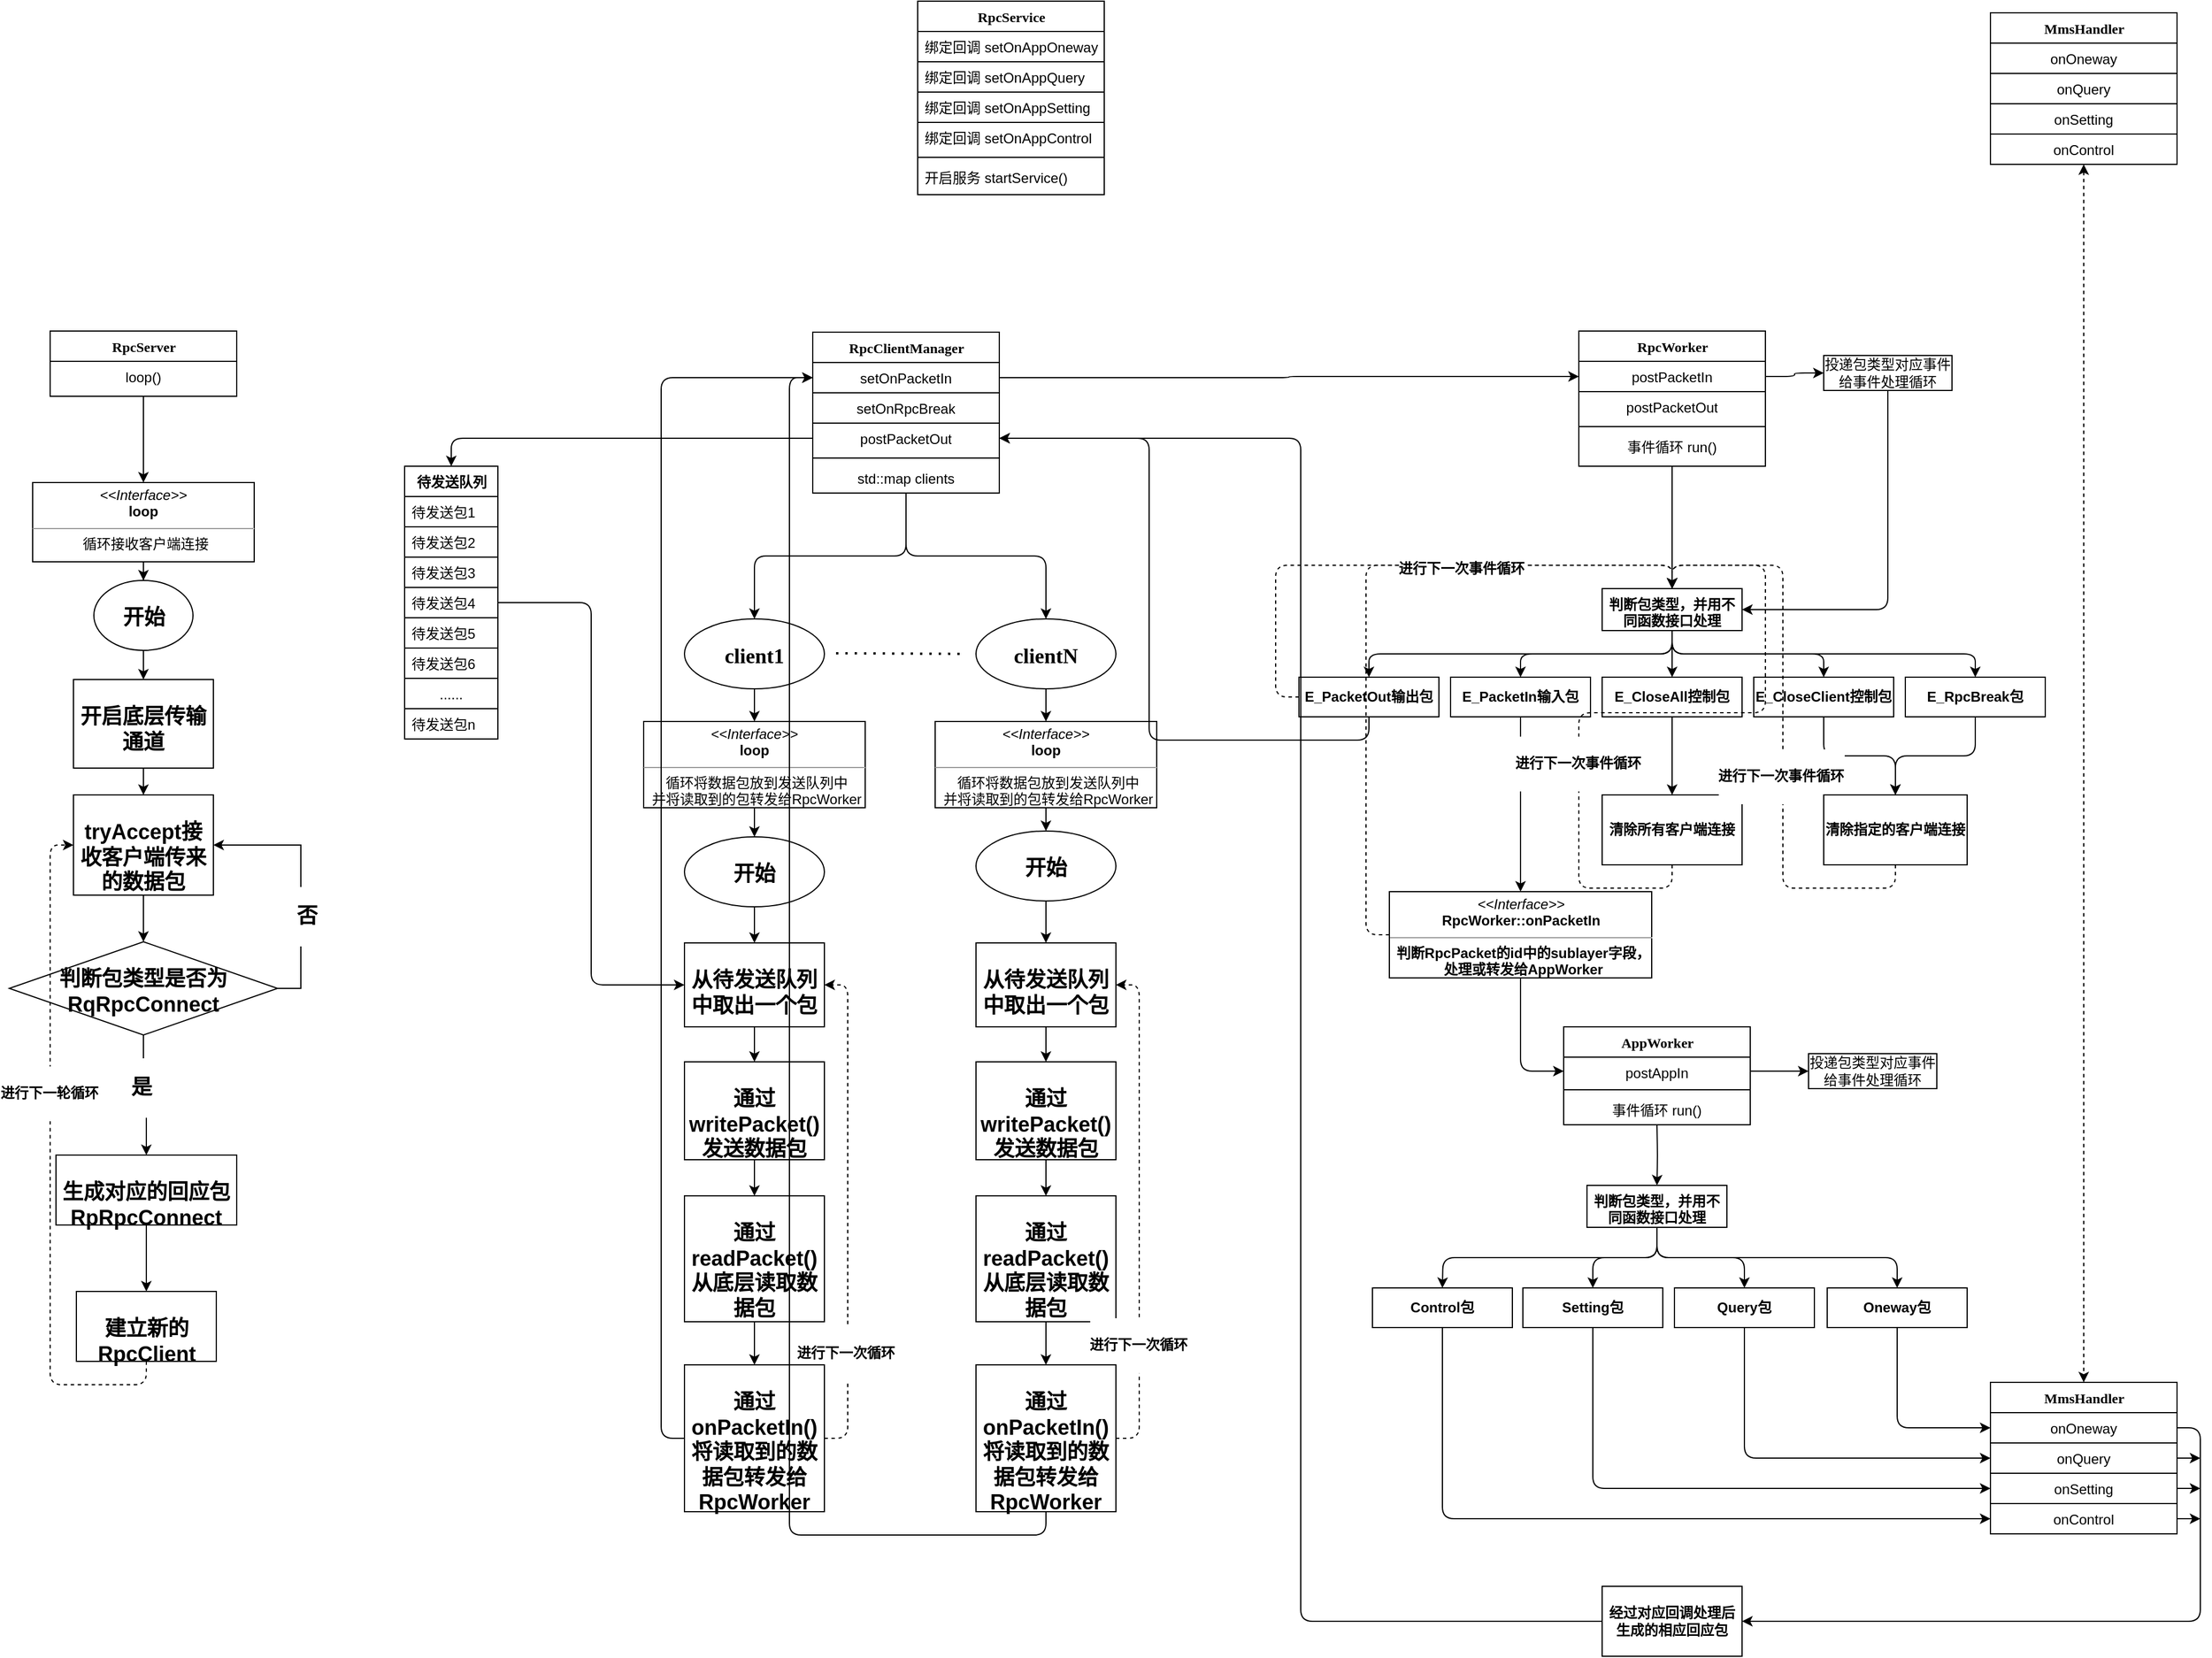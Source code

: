 <mxfile version="16.1.0" type="github">
  <diagram id="BqAmC7BOqAPrUOAA4C0k" name="Page-1">
    <mxGraphModel dx="1877" dy="554" grid="1" gridSize="10" guides="1" tooltips="1" connect="1" arrows="1" fold="1" page="1" pageScale="1" pageWidth="827" pageHeight="1169" math="0" shadow="0">
      <root>
        <mxCell id="0" />
        <mxCell id="1" parent="0" />
        <mxCell id="0Vug1QAKRGYG_WwzE44U-51" value="" style="edgeStyle=orthogonalEdgeStyle;rounded=1;jumpStyle=none;orthogonalLoop=1;jettySize=auto;html=1;fontSize=12;targetPerimeterSpacing=0;" edge="1" parent="1" source="-O3zTlE9XWn2PVPCjwRp-2" target="0Vug1QAKRGYG_WwzE44U-50">
          <mxGeometry relative="1" as="geometry" />
        </mxCell>
        <mxCell id="0Vug1QAKRGYG_WwzE44U-53" style="edgeStyle=orthogonalEdgeStyle;rounded=1;jumpStyle=none;orthogonalLoop=1;jettySize=auto;html=1;entryX=0.5;entryY=0;entryDx=0;entryDy=0;fontSize=12;targetPerimeterSpacing=0;" edge="1" parent="1" source="-O3zTlE9XWn2PVPCjwRp-2" target="0Vug1QAKRGYG_WwzE44U-52">
          <mxGeometry relative="1" as="geometry" />
        </mxCell>
        <mxCell id="-O3zTlE9XWn2PVPCjwRp-2" value="RpcClientManager" style="swimlane;html=1;fontStyle=1;align=center;verticalAlign=top;childLayout=stackLayout;horizontal=1;startSize=26;horizontalStack=0;resizeParent=1;resizeLast=0;collapsible=1;marginBottom=0;swimlaneFillColor=#ffffff;rounded=0;shadow=0;comic=0;labelBackgroundColor=none;strokeWidth=1;fillColor=none;fontFamily=Verdana;fontSize=12" parent="1" vertex="1">
          <mxGeometry x="20" y="364" width="160" height="138" as="geometry" />
        </mxCell>
        <mxCell id="-O3zTlE9XWn2PVPCjwRp-3" value="setOnPacketIn" style="text;html=1;strokeColor=default;fillColor=none;align=center;verticalAlign=top;spacingLeft=4;spacingRight=4;whiteSpace=wrap;overflow=hidden;rotatable=0;points=[[0,0.5],[1,0.5]];portConstraint=eastwest;" parent="-O3zTlE9XWn2PVPCjwRp-2" vertex="1">
          <mxGeometry y="26" width="160" height="26" as="geometry" />
        </mxCell>
        <mxCell id="-O3zTlE9XWn2PVPCjwRp-4" value="setOnRpcBreak" style="text;html=1;strokeColor=default;fillColor=none;align=center;verticalAlign=top;spacingLeft=4;spacingRight=4;whiteSpace=wrap;overflow=hidden;rotatable=0;points=[[0,0.5],[1,0.5]];portConstraint=eastwest;" parent="-O3zTlE9XWn2PVPCjwRp-2" vertex="1">
          <mxGeometry y="52" width="160" height="26" as="geometry" />
        </mxCell>
        <mxCell id="-O3zTlE9XWn2PVPCjwRp-5" value="postPacketOut" style="text;html=1;strokeColor=none;fillColor=none;align=center;verticalAlign=top;spacingLeft=4;spacingRight=4;whiteSpace=wrap;overflow=hidden;rotatable=0;points=[[0,0.5],[1,0.5]];portConstraint=eastwest;" parent="-O3zTlE9XWn2PVPCjwRp-2" vertex="1">
          <mxGeometry y="78" width="160" height="26" as="geometry" />
        </mxCell>
        <mxCell id="-O3zTlE9XWn2PVPCjwRp-6" value="" style="line;html=1;strokeWidth=1;fillColor=none;align=left;verticalAlign=middle;spacingTop=-1;spacingLeft=3;spacingRight=3;rotatable=0;labelPosition=right;points=[];portConstraint=eastwest;" parent="-O3zTlE9XWn2PVPCjwRp-2" vertex="1">
          <mxGeometry y="104" width="160" height="8" as="geometry" />
        </mxCell>
        <mxCell id="-O3zTlE9XWn2PVPCjwRp-7" value="std::map clients" style="text;html=1;strokeColor=none;fillColor=none;align=center;verticalAlign=top;spacingLeft=4;spacingRight=4;whiteSpace=wrap;overflow=hidden;rotatable=0;points=[[0,0.5],[1,0.5]];portConstraint=eastwest;" parent="-O3zTlE9XWn2PVPCjwRp-2" vertex="1">
          <mxGeometry y="112" width="160" height="26" as="geometry" />
        </mxCell>
        <mxCell id="-O3zTlE9XWn2PVPCjwRp-8" value="MmsHandler" style="swimlane;html=1;fontStyle=1;align=center;verticalAlign=top;childLayout=stackLayout;horizontal=1;startSize=26;horizontalStack=0;resizeParent=1;resizeLast=0;collapsible=1;marginBottom=0;swimlaneFillColor=#ffffff;rounded=0;shadow=0;comic=0;labelBackgroundColor=none;strokeWidth=1;fillColor=none;fontFamily=Verdana;fontSize=12" parent="1" vertex="1">
          <mxGeometry x="1030" y="1265" width="160" height="130" as="geometry">
            <mxRectangle x="20" y="64" width="120" height="26" as="alternateBounds" />
          </mxGeometry>
        </mxCell>
        <mxCell id="-O3zTlE9XWn2PVPCjwRp-57" value="onOneway" style="text;html=1;strokeColor=none;fillColor=none;align=center;verticalAlign=top;spacingLeft=4;spacingRight=4;whiteSpace=wrap;overflow=hidden;rotatable=0;points=[[0,0.5],[1,0.5]];portConstraint=eastwest;" parent="-O3zTlE9XWn2PVPCjwRp-8" vertex="1">
          <mxGeometry y="26" width="160" height="26" as="geometry" />
        </mxCell>
        <mxCell id="-O3zTlE9XWn2PVPCjwRp-58" value="onQuery" style="text;html=1;strokeColor=default;fillColor=none;align=center;verticalAlign=top;spacingLeft=4;spacingRight=4;whiteSpace=wrap;overflow=hidden;rotatable=0;points=[[0,0.5],[1,0.5]];portConstraint=eastwest;" parent="-O3zTlE9XWn2PVPCjwRp-8" vertex="1">
          <mxGeometry y="52" width="160" height="26" as="geometry" />
        </mxCell>
        <mxCell id="-O3zTlE9XWn2PVPCjwRp-59" value="onSetting" style="text;html=1;strokeColor=default;fillColor=none;align=center;verticalAlign=top;spacingLeft=4;spacingRight=4;whiteSpace=wrap;overflow=hidden;rotatable=0;points=[[0,0.5],[1,0.5]];portConstraint=eastwest;" parent="-O3zTlE9XWn2PVPCjwRp-8" vertex="1">
          <mxGeometry y="78" width="160" height="26" as="geometry" />
        </mxCell>
        <mxCell id="-O3zTlE9XWn2PVPCjwRp-55" value="onControl" style="text;html=1;strokeColor=default;fillColor=none;align=center;verticalAlign=top;spacingLeft=4;spacingRight=4;whiteSpace=wrap;overflow=hidden;rotatable=0;points=[[0,0.5],[1,0.5]];portConstraint=eastwest;" parent="-O3zTlE9XWn2PVPCjwRp-8" vertex="1">
          <mxGeometry y="104" width="160" height="26" as="geometry" />
        </mxCell>
        <mxCell id="-O3zTlE9XWn2PVPCjwRp-19" value="RpcService" style="swimlane;html=1;fontStyle=1;align=center;verticalAlign=top;childLayout=stackLayout;horizontal=1;startSize=26;horizontalStack=0;resizeParent=1;resizeLast=0;collapsible=1;marginBottom=0;swimlaneFillColor=#ffffff;rounded=0;shadow=0;comic=0;labelBackgroundColor=none;strokeWidth=1;fillColor=none;fontFamily=Verdana;fontSize=12" parent="1" vertex="1">
          <mxGeometry x="110" y="80" width="160" height="166" as="geometry" />
        </mxCell>
        <mxCell id="-O3zTlE9XWn2PVPCjwRp-20" value="绑定回调 setOnAppOneway" style="text;html=1;strokeColor=default;fillColor=none;align=left;verticalAlign=top;spacingLeft=4;spacingRight=4;whiteSpace=wrap;overflow=hidden;rotatable=0;points=[[0,0.5],[1,0.5]];portConstraint=eastwest;" parent="-O3zTlE9XWn2PVPCjwRp-19" vertex="1">
          <mxGeometry y="26" width="160" height="26" as="geometry" />
        </mxCell>
        <mxCell id="-O3zTlE9XWn2PVPCjwRp-21" value="绑定回调 setOnAppQuery" style="text;html=1;strokeColor=none;fillColor=none;align=left;verticalAlign=top;spacingLeft=4;spacingRight=4;whiteSpace=wrap;overflow=hidden;rotatable=0;points=[[0,0.5],[1,0.5]];portConstraint=eastwest;" parent="-O3zTlE9XWn2PVPCjwRp-19" vertex="1">
          <mxGeometry y="52" width="160" height="26" as="geometry" />
        </mxCell>
        <mxCell id="-O3zTlE9XWn2PVPCjwRp-61" value="绑定回调 setOnAppSetting" style="text;html=1;strokeColor=default;fillColor=none;align=left;verticalAlign=top;spacingLeft=4;spacingRight=4;whiteSpace=wrap;overflow=hidden;rotatable=0;points=[[0,0.5],[1,0.5]];portConstraint=eastwest;" parent="-O3zTlE9XWn2PVPCjwRp-19" vertex="1">
          <mxGeometry y="78" width="160" height="26" as="geometry" />
        </mxCell>
        <mxCell id="-O3zTlE9XWn2PVPCjwRp-60" value="绑定回调 setOnAppControl" style="text;html=1;strokeColor=none;fillColor=none;align=left;verticalAlign=top;spacingLeft=4;spacingRight=4;whiteSpace=wrap;overflow=hidden;rotatable=0;points=[[0,0.5],[1,0.5]];portConstraint=eastwest;" parent="-O3zTlE9XWn2PVPCjwRp-19" vertex="1">
          <mxGeometry y="104" width="160" height="26" as="geometry" />
        </mxCell>
        <mxCell id="-O3zTlE9XWn2PVPCjwRp-22" value="" style="line;html=1;strokeWidth=1;fillColor=none;align=left;verticalAlign=middle;spacingTop=-1;spacingLeft=3;spacingRight=3;rotatable=0;labelPosition=right;points=[];portConstraint=eastwest;" parent="-O3zTlE9XWn2PVPCjwRp-19" vertex="1">
          <mxGeometry y="130" width="160" height="8" as="geometry" />
        </mxCell>
        <mxCell id="-O3zTlE9XWn2PVPCjwRp-23" value="开启服务 startService()" style="text;html=1;strokeColor=none;fillColor=none;align=left;verticalAlign=top;spacingLeft=4;spacingRight=4;whiteSpace=wrap;overflow=hidden;rotatable=0;points=[[0,0.5],[1,0.5]];portConstraint=eastwest;" parent="-O3zTlE9XWn2PVPCjwRp-19" vertex="1">
          <mxGeometry y="138" width="160" height="26" as="geometry" />
        </mxCell>
        <mxCell id="A_K23Uo459wYxzfFo6wV-4" style="edgeStyle=orthogonalEdgeStyle;rounded=1;jumpStyle=none;orthogonalLoop=1;jettySize=auto;html=1;entryX=0;entryY=0.5;entryDx=0;entryDy=0;fontSize=12;targetPerimeterSpacing=0;" edge="1" parent="1" source="-O3zTlE9XWn2PVPCjwRp-27" target="0Vug1QAKRGYG_WwzE44U-60">
          <mxGeometry relative="1" as="geometry" />
        </mxCell>
        <mxCell id="-O3zTlE9XWn2PVPCjwRp-27" value="待发送队列" style="swimlane;html=1;fontStyle=1;align=center;verticalAlign=top;childLayout=stackLayout;horizontal=1;startSize=26;horizontalStack=0;resizeParent=1;resizeLast=0;collapsible=1;marginBottom=0;swimlaneFillColor=#ffffff;rounded=0;shadow=0;comic=0;labelBackgroundColor=none;strokeWidth=1;fillColor=none;fontFamily=Verdana;fontSize=12" parent="1" vertex="1">
          <mxGeometry x="-330" y="479" width="80" height="234" as="geometry" />
        </mxCell>
        <mxCell id="-O3zTlE9XWn2PVPCjwRp-28" value="待发送包1" style="text;html=1;strokeColor=none;fillColor=none;align=left;verticalAlign=top;spacingLeft=4;spacingRight=4;whiteSpace=wrap;overflow=hidden;rotatable=0;points=[[0,0.5],[1,0.5]];portConstraint=eastwest;" parent="-O3zTlE9XWn2PVPCjwRp-27" vertex="1">
          <mxGeometry y="26" width="80" height="26" as="geometry" />
        </mxCell>
        <mxCell id="0Vug1QAKRGYG_WwzE44U-5" value="&lt;span&gt;待发送包2&lt;/span&gt;" style="text;html=1;strokeColor=default;fillColor=none;align=left;verticalAlign=top;spacingLeft=4;spacingRight=4;whiteSpace=wrap;overflow=hidden;rotatable=0;points=[[0,0.5],[1,0.5]];portConstraint=eastwest;" vertex="1" parent="-O3zTlE9XWn2PVPCjwRp-27">
          <mxGeometry y="52" width="80" height="26" as="geometry" />
        </mxCell>
        <mxCell id="0Vug1QAKRGYG_WwzE44U-4" value="&lt;span&gt;待发送包3&lt;/span&gt;" style="text;html=1;strokeColor=default;fillColor=none;align=left;verticalAlign=top;spacingLeft=4;spacingRight=4;whiteSpace=wrap;overflow=hidden;rotatable=0;points=[[0,0.5],[1,0.5]];portConstraint=eastwest;" vertex="1" parent="-O3zTlE9XWn2PVPCjwRp-27">
          <mxGeometry y="78" width="80" height="26" as="geometry" />
        </mxCell>
        <mxCell id="0Vug1QAKRGYG_WwzE44U-9" value="&lt;span&gt;待发送包4&lt;/span&gt;" style="text;html=1;strokeColor=default;fillColor=none;align=left;verticalAlign=top;spacingLeft=4;spacingRight=4;whiteSpace=wrap;overflow=hidden;rotatable=0;points=[[0,0.5],[1,0.5]];portConstraint=eastwest;" vertex="1" parent="-O3zTlE9XWn2PVPCjwRp-27">
          <mxGeometry y="104" width="80" height="26" as="geometry" />
        </mxCell>
        <mxCell id="0Vug1QAKRGYG_WwzE44U-8" value="待发送包5" style="text;html=1;strokeColor=default;fillColor=none;align=left;verticalAlign=top;spacingLeft=4;spacingRight=4;whiteSpace=wrap;overflow=hidden;rotatable=0;points=[[0,0.5],[1,0.5]];portConstraint=eastwest;" vertex="1" parent="-O3zTlE9XWn2PVPCjwRp-27">
          <mxGeometry y="130" width="80" height="26" as="geometry" />
        </mxCell>
        <mxCell id="0Vug1QAKRGYG_WwzE44U-7" value="&lt;span&gt;待发送包6&lt;/span&gt;" style="text;html=1;strokeColor=default;fillColor=none;align=left;verticalAlign=top;spacingLeft=4;spacingRight=4;whiteSpace=wrap;overflow=hidden;rotatable=0;points=[[0,0.5],[1,0.5]];portConstraint=eastwest;" vertex="1" parent="-O3zTlE9XWn2PVPCjwRp-27">
          <mxGeometry y="156" width="80" height="26" as="geometry" />
        </mxCell>
        <mxCell id="0Vug1QAKRGYG_WwzE44U-6" value="......" style="text;html=1;strokeColor=default;fillColor=none;align=center;verticalAlign=top;spacingLeft=4;spacingRight=4;whiteSpace=wrap;overflow=hidden;rotatable=0;points=[[0,0.5],[1,0.5]];portConstraint=eastwest;" vertex="1" parent="-O3zTlE9XWn2PVPCjwRp-27">
          <mxGeometry y="182" width="80" height="26" as="geometry" />
        </mxCell>
        <mxCell id="0Vug1QAKRGYG_WwzE44U-10" value="&lt;span&gt;待发送包n&lt;/span&gt;" style="text;html=1;strokeColor=default;fillColor=none;align=left;verticalAlign=top;spacingLeft=4;spacingRight=4;whiteSpace=wrap;overflow=hidden;rotatable=0;points=[[0,0.5],[1,0.5]];portConstraint=eastwest;" vertex="1" parent="-O3zTlE9XWn2PVPCjwRp-27">
          <mxGeometry y="208" width="80" height="26" as="geometry" />
        </mxCell>
        <mxCell id="0Vug1QAKRGYG_WwzE44U-87" value="" style="edgeStyle=orthogonalEdgeStyle;rounded=1;jumpStyle=none;orthogonalLoop=1;jettySize=auto;html=1;fontSize=12;targetPerimeterSpacing=0;" edge="1" parent="1" source="-O3zTlE9XWn2PVPCjwRp-35" target="0Vug1QAKRGYG_WwzE44U-86">
          <mxGeometry relative="1" as="geometry" />
        </mxCell>
        <mxCell id="-O3zTlE9XWn2PVPCjwRp-35" value="RpcWorker" style="swimlane;html=1;fontStyle=1;align=center;verticalAlign=top;childLayout=stackLayout;horizontal=1;startSize=26;horizontalStack=0;resizeParent=1;resizeLast=0;collapsible=1;marginBottom=0;swimlaneFillColor=#ffffff;rounded=0;shadow=0;comic=0;labelBackgroundColor=none;strokeWidth=1;fillColor=none;fontFamily=Verdana;fontSize=12" parent="1" vertex="1">
          <mxGeometry x="677" y="363" width="160" height="116" as="geometry" />
        </mxCell>
        <mxCell id="-O3zTlE9XWn2PVPCjwRp-36" value="postPacketIn" style="text;html=1;strokeColor=default;fillColor=none;align=center;verticalAlign=top;spacingLeft=4;spacingRight=4;whiteSpace=wrap;overflow=hidden;rotatable=0;points=[[0,0.5],[1,0.5]];portConstraint=eastwest;" parent="-O3zTlE9XWn2PVPCjwRp-35" vertex="1">
          <mxGeometry y="26" width="160" height="26" as="geometry" />
        </mxCell>
        <mxCell id="-O3zTlE9XWn2PVPCjwRp-37" value="postPacketOut" style="text;html=1;strokeColor=none;fillColor=none;align=center;verticalAlign=top;spacingLeft=4;spacingRight=4;whiteSpace=wrap;overflow=hidden;rotatable=0;points=[[0,0.5],[1,0.5]];portConstraint=eastwest;" parent="-O3zTlE9XWn2PVPCjwRp-35" vertex="1">
          <mxGeometry y="52" width="160" height="26" as="geometry" />
        </mxCell>
        <mxCell id="-O3zTlE9XWn2PVPCjwRp-38" value="" style="line;html=1;strokeWidth=1;fillColor=none;align=left;verticalAlign=middle;spacingTop=-1;spacingLeft=3;spacingRight=3;rotatable=0;labelPosition=right;points=[];portConstraint=eastwest;" parent="-O3zTlE9XWn2PVPCjwRp-35" vertex="1">
          <mxGeometry y="78" width="160" height="8" as="geometry" />
        </mxCell>
        <mxCell id="-O3zTlE9XWn2PVPCjwRp-39" value="事件循环 run()" style="text;html=1;strokeColor=none;fillColor=none;align=center;verticalAlign=top;spacingLeft=4;spacingRight=4;whiteSpace=wrap;overflow=hidden;rotatable=0;points=[[0,0.5],[1,0.5]];portConstraint=eastwest;" parent="-O3zTlE9XWn2PVPCjwRp-35" vertex="1">
          <mxGeometry y="86" width="160" height="26" as="geometry" />
        </mxCell>
        <mxCell id="-O3zTlE9XWn2PVPCjwRp-41" value="AppWorker" style="swimlane;html=1;fontStyle=1;align=center;verticalAlign=top;childLayout=stackLayout;horizontal=1;startSize=26;horizontalStack=0;resizeParent=1;resizeLast=0;collapsible=1;marginBottom=0;swimlaneFillColor=#ffffff;rounded=0;shadow=0;comic=0;labelBackgroundColor=none;strokeWidth=1;fillColor=none;fontFamily=Verdana;fontSize=12" parent="1" vertex="1">
          <mxGeometry x="664" y="960" width="160" height="84" as="geometry" />
        </mxCell>
        <mxCell id="-O3zTlE9XWn2PVPCjwRp-42" value="postAppIn" style="text;html=1;strokeColor=none;fillColor=none;align=center;verticalAlign=top;spacingLeft=4;spacingRight=4;whiteSpace=wrap;overflow=hidden;rotatable=0;points=[[0,0.5],[1,0.5]];portConstraint=eastwest;" parent="-O3zTlE9XWn2PVPCjwRp-41" vertex="1">
          <mxGeometry y="26" width="160" height="24" as="geometry" />
        </mxCell>
        <mxCell id="-O3zTlE9XWn2PVPCjwRp-44" value="" style="line;html=1;strokeWidth=1;fillColor=none;align=left;verticalAlign=middle;spacingTop=-1;spacingLeft=3;spacingRight=3;rotatable=0;labelPosition=right;points=[];portConstraint=eastwest;" parent="-O3zTlE9XWn2PVPCjwRp-41" vertex="1">
          <mxGeometry y="50" width="160" height="8" as="geometry" />
        </mxCell>
        <mxCell id="-O3zTlE9XWn2PVPCjwRp-45" value="事件循环 run()" style="text;html=1;strokeColor=none;fillColor=none;align=center;verticalAlign=top;spacingLeft=4;spacingRight=4;whiteSpace=wrap;overflow=hidden;rotatable=0;points=[[0,0.5],[1,0.5]];portConstraint=eastwest;" parent="-O3zTlE9XWn2PVPCjwRp-41" vertex="1">
          <mxGeometry y="58" width="160" height="26" as="geometry" />
        </mxCell>
        <mxCell id="A_K23Uo459wYxzfFo6wV-35" style="edgeStyle=orthogonalEdgeStyle;rounded=1;jumpStyle=none;orthogonalLoop=1;jettySize=auto;html=1;entryX=0.5;entryY=0;entryDx=0;entryDy=0;fontSize=12;targetPerimeterSpacing=0;" edge="1" parent="1" source="-O3zTlE9XWn2PVPCjwRp-48" target="-O3zTlE9XWn2PVPCjwRp-53">
          <mxGeometry relative="1" as="geometry" />
        </mxCell>
        <mxCell id="-O3zTlE9XWn2PVPCjwRp-48" value="RpcServer" style="swimlane;html=1;fontStyle=1;align=center;verticalAlign=top;childLayout=stackLayout;horizontal=1;startSize=26;horizontalStack=0;resizeParent=1;resizeLast=0;collapsible=1;marginBottom=0;swimlaneFillColor=#ffffff;rounded=0;shadow=0;comic=0;labelBackgroundColor=none;strokeWidth=1;fillColor=none;fontFamily=Verdana;fontSize=12" parent="1" vertex="1">
          <mxGeometry x="-634" y="363" width="160" height="56" as="geometry" />
        </mxCell>
        <mxCell id="-O3zTlE9XWn2PVPCjwRp-49" value="loop()" style="text;html=1;strokeColor=none;fillColor=none;align=center;verticalAlign=top;spacingLeft=4;spacingRight=4;whiteSpace=wrap;overflow=hidden;rotatable=0;points=[[0,0.5],[1,0.5]];portConstraint=eastwest;" parent="-O3zTlE9XWn2PVPCjwRp-48" vertex="1">
          <mxGeometry y="26" width="160" height="26" as="geometry" />
        </mxCell>
        <mxCell id="0Vug1QAKRGYG_WwzE44U-28" value="" style="edgeStyle=orthogonalEdgeStyle;rounded=0;orthogonalLoop=1;jettySize=auto;html=1;" edge="1" parent="1" source="-O3zTlE9XWn2PVPCjwRp-53" target="0Vug1QAKRGYG_WwzE44U-27">
          <mxGeometry relative="1" as="geometry" />
        </mxCell>
        <mxCell id="-O3zTlE9XWn2PVPCjwRp-53" value="&lt;p style=&quot;margin: 0px ; margin-top: 4px ; text-align: center&quot;&gt;&lt;i&gt;&amp;lt;&amp;lt;Interface&amp;gt;&amp;gt;&lt;/i&gt;&lt;br&gt;&lt;b&gt;loop&lt;/b&gt;&lt;/p&gt;&lt;hr size=&quot;1&quot;&gt;&lt;p style=&quot;text-align: center ; margin: 0px 0px 0px 4px&quot;&gt;循环接收客户端连接&lt;/p&gt;" style="verticalAlign=top;align=left;overflow=fill;fontSize=12;fontFamily=Helvetica;html=1;rounded=0;shadow=0;comic=0;labelBackgroundColor=none;strokeWidth=1" parent="1" vertex="1">
          <mxGeometry x="-649" y="493" width="190" height="68" as="geometry" />
        </mxCell>
        <mxCell id="0Vug1QAKRGYG_WwzE44U-31" value="" style="edgeStyle=orthogonalEdgeStyle;rounded=0;orthogonalLoop=1;jettySize=auto;html=1;" edge="1" parent="1" source="0Vug1QAKRGYG_WwzE44U-27" target="0Vug1QAKRGYG_WwzE44U-30">
          <mxGeometry relative="1" as="geometry" />
        </mxCell>
        <mxCell id="0Vug1QAKRGYG_WwzE44U-27" value="&lt;h2&gt;开始&lt;/h2&gt;" style="ellipse;whiteSpace=wrap;html=1;align=center;verticalAlign=top;rounded=0;shadow=0;comic=0;labelBackgroundColor=none;strokeWidth=1;" vertex="1" parent="1">
          <mxGeometry x="-596.5" y="577" width="85" height="60" as="geometry" />
        </mxCell>
        <mxCell id="0Vug1QAKRGYG_WwzE44U-33" value="" style="edgeStyle=orthogonalEdgeStyle;rounded=0;orthogonalLoop=1;jettySize=auto;html=1;fontSize=12;" edge="1" parent="1" source="0Vug1QAKRGYG_WwzE44U-30" target="0Vug1QAKRGYG_WwzE44U-32">
          <mxGeometry relative="1" as="geometry" />
        </mxCell>
        <mxCell id="0Vug1QAKRGYG_WwzE44U-30" value="&lt;h2&gt;开启底层传输通道&lt;/h2&gt;" style="whiteSpace=wrap;html=1;verticalAlign=top;rounded=0;shadow=0;comic=0;labelBackgroundColor=none;strokeWidth=1;" vertex="1" parent="1">
          <mxGeometry x="-614" y="662" width="120" height="76" as="geometry" />
        </mxCell>
        <mxCell id="0Vug1QAKRGYG_WwzE44U-35" value="" style="edgeStyle=orthogonalEdgeStyle;rounded=0;orthogonalLoop=1;jettySize=auto;html=1;fontSize=12;" edge="1" parent="1" source="0Vug1QAKRGYG_WwzE44U-32" target="0Vug1QAKRGYG_WwzE44U-34">
          <mxGeometry relative="1" as="geometry" />
        </mxCell>
        <mxCell id="0Vug1QAKRGYG_WwzE44U-32" value="&lt;h2&gt;tryAccept接收客户端传来的数据包&lt;/h2&gt;" style="whiteSpace=wrap;html=1;verticalAlign=top;rounded=0;shadow=0;comic=0;labelBackgroundColor=none;strokeWidth=1;" vertex="1" parent="1">
          <mxGeometry x="-614" y="761" width="120" height="86" as="geometry" />
        </mxCell>
        <mxCell id="0Vug1QAKRGYG_WwzE44U-36" style="edgeStyle=orthogonalEdgeStyle;rounded=0;orthogonalLoop=1;jettySize=auto;html=1;exitX=1;exitY=0.5;exitDx=0;exitDy=0;entryX=1;entryY=0.5;entryDx=0;entryDy=0;fontSize=12;" edge="1" parent="1" source="0Vug1QAKRGYG_WwzE44U-34" target="0Vug1QAKRGYG_WwzE44U-32">
          <mxGeometry relative="1" as="geometry" />
        </mxCell>
        <mxCell id="0Vug1QAKRGYG_WwzE44U-37" value="&lt;h2&gt;否&lt;/h2&gt;" style="edgeLabel;html=1;align=center;verticalAlign=middle;resizable=0;points=[];fontSize=12;" vertex="1" connectable="0" parent="0Vug1QAKRGYG_WwzE44U-36">
          <mxGeometry x="-0.455" y="-5" relative="1" as="geometry">
            <mxPoint y="-23" as="offset" />
          </mxGeometry>
        </mxCell>
        <mxCell id="0Vug1QAKRGYG_WwzE44U-39" value="" style="edgeStyle=orthogonalEdgeStyle;rounded=0;orthogonalLoop=1;jettySize=auto;html=1;fontSize=12;" edge="1" parent="1" source="0Vug1QAKRGYG_WwzE44U-34" target="0Vug1QAKRGYG_WwzE44U-38">
          <mxGeometry relative="1" as="geometry" />
        </mxCell>
        <mxCell id="0Vug1QAKRGYG_WwzE44U-41" value="&lt;h2&gt;是&lt;/h2&gt;" style="edgeLabel;html=1;align=center;verticalAlign=middle;resizable=0;points=[];fontSize=12;" vertex="1" connectable="0" parent="0Vug1QAKRGYG_WwzE44U-39">
          <mxGeometry x="-0.244" y="-3" relative="1" as="geometry">
            <mxPoint x="1" y="5" as="offset" />
          </mxGeometry>
        </mxCell>
        <mxCell id="0Vug1QAKRGYG_WwzE44U-34" value="&lt;h2&gt;判断包类型是否为RqRpcConnect&lt;/h2&gt;" style="rhombus;whiteSpace=wrap;html=1;verticalAlign=top;rounded=0;shadow=0;comic=0;labelBackgroundColor=none;strokeWidth=1;" vertex="1" parent="1">
          <mxGeometry x="-669" y="887" width="230" height="80" as="geometry" />
        </mxCell>
        <mxCell id="0Vug1QAKRGYG_WwzE44U-43" value="" style="edgeStyle=orthogonalEdgeStyle;rounded=0;orthogonalLoop=1;jettySize=auto;html=1;fontSize=12;" edge="1" parent="1" source="0Vug1QAKRGYG_WwzE44U-38" target="0Vug1QAKRGYG_WwzE44U-42">
          <mxGeometry relative="1" as="geometry" />
        </mxCell>
        <mxCell id="0Vug1QAKRGYG_WwzE44U-38" value="&lt;h2&gt;生成对应的回应包RpRpcConnect&lt;/h2&gt;" style="whiteSpace=wrap;html=1;verticalAlign=top;rounded=0;shadow=0;comic=0;labelBackgroundColor=none;strokeWidth=1;" vertex="1" parent="1">
          <mxGeometry x="-629" y="1070" width="155" height="60" as="geometry" />
        </mxCell>
        <mxCell id="A_K23Uo459wYxzfFo6wV-47" style="edgeStyle=orthogonalEdgeStyle;rounded=1;jumpStyle=none;orthogonalLoop=1;jettySize=auto;html=1;exitX=0.5;exitY=1;exitDx=0;exitDy=0;entryX=0;entryY=0.5;entryDx=0;entryDy=0;dashed=1;fontSize=12;startArrow=none;startFill=0;targetPerimeterSpacing=0;" edge="1" parent="1" source="0Vug1QAKRGYG_WwzE44U-42" target="0Vug1QAKRGYG_WwzE44U-32">
          <mxGeometry relative="1" as="geometry" />
        </mxCell>
        <mxCell id="A_K23Uo459wYxzfFo6wV-48" value="&lt;h4&gt;进行下一轮循环&lt;/h4&gt;" style="edgeLabel;html=1;align=center;verticalAlign=middle;resizable=0;points=[];fontSize=12;" vertex="1" connectable="0" parent="A_K23Uo459wYxzfFo6wV-47">
          <mxGeometry x="0.205" y="1" relative="1" as="geometry">
            <mxPoint as="offset" />
          </mxGeometry>
        </mxCell>
        <mxCell id="0Vug1QAKRGYG_WwzE44U-42" value="&lt;h2&gt;建立新的RpcClient&lt;/h2&gt;" style="whiteSpace=wrap;html=1;verticalAlign=top;rounded=0;shadow=0;comic=0;labelBackgroundColor=none;strokeWidth=1;" vertex="1" parent="1">
          <mxGeometry x="-611.5" y="1187" width="120" height="60" as="geometry" />
        </mxCell>
        <mxCell id="0Vug1QAKRGYG_WwzE44U-56" style="edgeStyle=orthogonalEdgeStyle;rounded=1;jumpStyle=none;orthogonalLoop=1;jettySize=auto;html=1;exitX=0.5;exitY=1;exitDx=0;exitDy=0;entryX=0.5;entryY=0;entryDx=0;entryDy=0;fontSize=12;targetPerimeterSpacing=0;" edge="1" parent="1" source="0Vug1QAKRGYG_WwzE44U-50" target="0Vug1QAKRGYG_WwzE44U-55">
          <mxGeometry relative="1" as="geometry" />
        </mxCell>
        <mxCell id="0Vug1QAKRGYG_WwzE44U-50" value="&lt;h2&gt;client1&lt;/h2&gt;" style="ellipse;whiteSpace=wrap;html=1;fontFamily=Verdana;verticalAlign=top;fillColor=none;fontStyle=1;startSize=26;swimlaneFillColor=#ffffff;rounded=0;shadow=0;comic=0;labelBackgroundColor=none;strokeWidth=1;" vertex="1" parent="1">
          <mxGeometry x="-90" y="610" width="120" height="60" as="geometry" />
        </mxCell>
        <mxCell id="0Vug1QAKRGYG_WwzE44U-79" style="edgeStyle=orthogonalEdgeStyle;rounded=1;jumpStyle=none;orthogonalLoop=1;jettySize=auto;html=1;exitX=0.5;exitY=1;exitDx=0;exitDy=0;entryX=0.5;entryY=0;entryDx=0;entryDy=0;fontSize=12;targetPerimeterSpacing=0;" edge="1" parent="1" source="0Vug1QAKRGYG_WwzE44U-52" target="0Vug1QAKRGYG_WwzE44U-69">
          <mxGeometry relative="1" as="geometry" />
        </mxCell>
        <mxCell id="0Vug1QAKRGYG_WwzE44U-52" value="&lt;h2&gt;clientN&lt;/h2&gt;" style="ellipse;whiteSpace=wrap;html=1;fontFamily=Verdana;verticalAlign=top;fillColor=none;fontStyle=1;startSize=26;swimlaneFillColor=#ffffff;rounded=0;shadow=0;comic=0;labelBackgroundColor=none;strokeWidth=1;" vertex="1" parent="1">
          <mxGeometry x="160" y="610" width="120" height="60" as="geometry" />
        </mxCell>
        <mxCell id="0Vug1QAKRGYG_WwzE44U-54" value="" style="endArrow=none;dashed=1;html=1;dashPattern=1 3;strokeWidth=2;rounded=1;fontSize=12;targetPerimeterSpacing=0;jumpStyle=none;" edge="1" parent="1">
          <mxGeometry width="50" height="50" relative="1" as="geometry">
            <mxPoint x="40" y="639.52" as="sourcePoint" />
            <mxPoint x="150" y="640" as="targetPoint" />
            <Array as="points">
              <mxPoint x="50" y="639.52" />
            </Array>
          </mxGeometry>
        </mxCell>
        <mxCell id="0Vug1QAKRGYG_WwzE44U-59" value="" style="edgeStyle=orthogonalEdgeStyle;rounded=1;jumpStyle=none;orthogonalLoop=1;jettySize=auto;html=1;fontSize=12;targetPerimeterSpacing=0;" edge="1" parent="1" source="0Vug1QAKRGYG_WwzE44U-55" target="0Vug1QAKRGYG_WwzE44U-58">
          <mxGeometry relative="1" as="geometry" />
        </mxCell>
        <mxCell id="0Vug1QAKRGYG_WwzE44U-55" value="&lt;p style=&quot;margin: 0px ; margin-top: 4px ; text-align: center&quot;&gt;&lt;i&gt;&amp;lt;&amp;lt;Interface&amp;gt;&amp;gt;&lt;/i&gt;&lt;br&gt;&lt;b&gt;loop&lt;/b&gt;&lt;/p&gt;&lt;hr size=&quot;1&quot;&gt;&lt;p style=&quot;text-align: center ; margin: 0px 0px 0px 4px&quot;&gt;循环将数据包放到发送队列中&lt;/p&gt;&lt;p style=&quot;text-align: center ; margin: 0px 0px 0px 4px&quot;&gt;并将读取到的包转发给RpcWorker&lt;/p&gt;" style="verticalAlign=top;align=left;overflow=fill;fontSize=12;fontFamily=Helvetica;html=1;rounded=0;shadow=0;comic=0;labelBackgroundColor=none;strokeWidth=1" vertex="1" parent="1">
          <mxGeometry x="-125" y="698" width="190" height="74" as="geometry" />
        </mxCell>
        <mxCell id="0Vug1QAKRGYG_WwzE44U-61" value="" style="edgeStyle=orthogonalEdgeStyle;rounded=1;jumpStyle=none;orthogonalLoop=1;jettySize=auto;html=1;fontSize=12;targetPerimeterSpacing=0;" edge="1" parent="1" source="0Vug1QAKRGYG_WwzE44U-58" target="0Vug1QAKRGYG_WwzE44U-60">
          <mxGeometry relative="1" as="geometry" />
        </mxCell>
        <mxCell id="0Vug1QAKRGYG_WwzE44U-58" value="&lt;h2&gt;开始&lt;/h2&gt;" style="ellipse;whiteSpace=wrap;html=1;align=center;verticalAlign=top;rounded=0;shadow=0;comic=0;labelBackgroundColor=none;strokeWidth=1;" vertex="1" parent="1">
          <mxGeometry x="-90" y="797" width="120" height="60" as="geometry" />
        </mxCell>
        <mxCell id="0Vug1QAKRGYG_WwzE44U-63" value="" style="edgeStyle=orthogonalEdgeStyle;rounded=1;jumpStyle=none;orthogonalLoop=1;jettySize=auto;html=1;fontSize=12;targetPerimeterSpacing=0;" edge="1" parent="1" source="0Vug1QAKRGYG_WwzE44U-60" target="0Vug1QAKRGYG_WwzE44U-62">
          <mxGeometry relative="1" as="geometry" />
        </mxCell>
        <mxCell id="0Vug1QAKRGYG_WwzE44U-60" value="&lt;h2&gt;从待发送队列中取出一个包&lt;/h2&gt;" style="whiteSpace=wrap;html=1;align=center;verticalAlign=top;rounded=0;shadow=0;comic=0;labelBackgroundColor=none;strokeWidth=1;" vertex="1" parent="1">
          <mxGeometry x="-90" y="888" width="120" height="72" as="geometry" />
        </mxCell>
        <mxCell id="0Vug1QAKRGYG_WwzE44U-65" value="" style="edgeStyle=orthogonalEdgeStyle;rounded=1;jumpStyle=none;orthogonalLoop=1;jettySize=auto;html=1;fontSize=12;targetPerimeterSpacing=0;" edge="1" parent="1" source="0Vug1QAKRGYG_WwzE44U-62" target="0Vug1QAKRGYG_WwzE44U-64">
          <mxGeometry relative="1" as="geometry" />
        </mxCell>
        <mxCell id="0Vug1QAKRGYG_WwzE44U-62" value="&lt;h2&gt;通过writePacket()发送数据包&lt;/h2&gt;" style="whiteSpace=wrap;html=1;verticalAlign=top;rounded=0;shadow=0;comic=0;labelBackgroundColor=none;strokeWidth=1;" vertex="1" parent="1">
          <mxGeometry x="-90" y="990" width="120" height="84" as="geometry" />
        </mxCell>
        <mxCell id="0Vug1QAKRGYG_WwzE44U-67" value="" style="edgeStyle=orthogonalEdgeStyle;rounded=1;jumpStyle=none;orthogonalLoop=1;jettySize=auto;html=1;fontSize=12;targetPerimeterSpacing=0;" edge="1" parent="1" source="0Vug1QAKRGYG_WwzE44U-64" target="0Vug1QAKRGYG_WwzE44U-66">
          <mxGeometry relative="1" as="geometry" />
        </mxCell>
        <mxCell id="0Vug1QAKRGYG_WwzE44U-64" value="&lt;h2&gt;通过readPacket()从底层读取数据包&lt;/h2&gt;" style="whiteSpace=wrap;html=1;verticalAlign=top;rounded=0;shadow=0;comic=0;labelBackgroundColor=none;strokeWidth=1;" vertex="1" parent="1">
          <mxGeometry x="-90" y="1105" width="120" height="108" as="geometry" />
        </mxCell>
        <mxCell id="A_K23Uo459wYxzfFo6wV-37" style="edgeStyle=orthogonalEdgeStyle;rounded=1;jumpStyle=none;orthogonalLoop=1;jettySize=auto;html=1;exitX=0;exitY=0.5;exitDx=0;exitDy=0;entryX=0;entryY=0.5;entryDx=0;entryDy=0;fontSize=12;targetPerimeterSpacing=0;" edge="1" parent="1" source="0Vug1QAKRGYG_WwzE44U-66" target="-O3zTlE9XWn2PVPCjwRp-3">
          <mxGeometry relative="1" as="geometry" />
        </mxCell>
        <mxCell id="A_K23Uo459wYxzfFo6wV-50" style="edgeStyle=orthogonalEdgeStyle;rounded=1;jumpStyle=none;orthogonalLoop=1;jettySize=auto;html=1;exitX=1;exitY=0.5;exitDx=0;exitDy=0;entryX=1;entryY=0.5;entryDx=0;entryDy=0;dashed=1;fontSize=12;startArrow=none;startFill=0;targetPerimeterSpacing=0;" edge="1" parent="1" source="0Vug1QAKRGYG_WwzE44U-66" target="0Vug1QAKRGYG_WwzE44U-60">
          <mxGeometry relative="1" as="geometry" />
        </mxCell>
        <mxCell id="A_K23Uo459wYxzfFo6wV-51" value="&lt;h4&gt;进行下一次循环&lt;/h4&gt;" style="edgeLabel;html=1;align=center;verticalAlign=middle;resizable=0;points=[];fontSize=12;" vertex="1" connectable="0" parent="A_K23Uo459wYxzfFo6wV-50">
          <mxGeometry x="0.511" y="2" relative="1" as="geometry">
            <mxPoint y="231" as="offset" />
          </mxGeometry>
        </mxCell>
        <mxCell id="0Vug1QAKRGYG_WwzE44U-66" value="&lt;h2&gt;通过onPacketIn()将读取到的数据包转发给RpcWorker&lt;/h2&gt;" style="whiteSpace=wrap;html=1;verticalAlign=top;rounded=0;shadow=0;comic=0;labelBackgroundColor=none;strokeWidth=1;" vertex="1" parent="1">
          <mxGeometry x="-90" y="1250" width="120" height="126" as="geometry" />
        </mxCell>
        <mxCell id="0Vug1QAKRGYG_WwzE44U-68" value="" style="edgeStyle=orthogonalEdgeStyle;rounded=1;jumpStyle=none;orthogonalLoop=1;jettySize=auto;html=1;fontSize=12;targetPerimeterSpacing=0;" edge="1" parent="1" source="0Vug1QAKRGYG_WwzE44U-69" target="0Vug1QAKRGYG_WwzE44U-71">
          <mxGeometry relative="1" as="geometry" />
        </mxCell>
        <mxCell id="0Vug1QAKRGYG_WwzE44U-69" value="&lt;p style=&quot;margin: 0px ; margin-top: 4px ; text-align: center&quot;&gt;&lt;i&gt;&amp;lt;&amp;lt;Interface&amp;gt;&amp;gt;&lt;/i&gt;&lt;br&gt;&lt;b&gt;loop&lt;/b&gt;&lt;/p&gt;&lt;hr size=&quot;1&quot;&gt;&lt;p style=&quot;text-align: center ; margin: 0px 0px 0px 4px&quot;&gt;循环将数据包放到发送队列中&lt;/p&gt;&lt;p style=&quot;text-align: center ; margin: 0px 0px 0px 4px&quot;&gt;并将读取到的包转发给RpcWorker&lt;/p&gt;" style="verticalAlign=top;align=left;overflow=fill;fontSize=12;fontFamily=Helvetica;html=1;rounded=0;shadow=0;comic=0;labelBackgroundColor=none;strokeWidth=1" vertex="1" parent="1">
          <mxGeometry x="125" y="698" width="190" height="74" as="geometry" />
        </mxCell>
        <mxCell id="0Vug1QAKRGYG_WwzE44U-70" value="" style="edgeStyle=orthogonalEdgeStyle;rounded=1;jumpStyle=none;orthogonalLoop=1;jettySize=auto;html=1;fontSize=12;targetPerimeterSpacing=0;" edge="1" parent="1" source="0Vug1QAKRGYG_WwzE44U-71" target="0Vug1QAKRGYG_WwzE44U-73">
          <mxGeometry relative="1" as="geometry" />
        </mxCell>
        <mxCell id="0Vug1QAKRGYG_WwzE44U-71" value="&lt;h2&gt;开始&lt;/h2&gt;" style="ellipse;whiteSpace=wrap;html=1;align=center;verticalAlign=top;rounded=0;shadow=0;comic=0;labelBackgroundColor=none;strokeWidth=1;" vertex="1" parent="1">
          <mxGeometry x="160" y="792" width="120" height="60" as="geometry" />
        </mxCell>
        <mxCell id="0Vug1QAKRGYG_WwzE44U-72" value="" style="edgeStyle=orthogonalEdgeStyle;rounded=1;jumpStyle=none;orthogonalLoop=1;jettySize=auto;html=1;fontSize=12;targetPerimeterSpacing=0;" edge="1" parent="1" source="0Vug1QAKRGYG_WwzE44U-73" target="0Vug1QAKRGYG_WwzE44U-75">
          <mxGeometry relative="1" as="geometry" />
        </mxCell>
        <mxCell id="0Vug1QAKRGYG_WwzE44U-73" value="&lt;h2&gt;从待发送队列中取出一个包&lt;/h2&gt;" style="whiteSpace=wrap;html=1;align=center;verticalAlign=top;rounded=0;shadow=0;comic=0;labelBackgroundColor=none;strokeWidth=1;" vertex="1" parent="1">
          <mxGeometry x="160" y="888" width="120" height="72" as="geometry" />
        </mxCell>
        <mxCell id="0Vug1QAKRGYG_WwzE44U-74" value="" style="edgeStyle=orthogonalEdgeStyle;rounded=1;jumpStyle=none;orthogonalLoop=1;jettySize=auto;html=1;fontSize=12;targetPerimeterSpacing=0;" edge="1" parent="1" source="0Vug1QAKRGYG_WwzE44U-75" target="0Vug1QAKRGYG_WwzE44U-77">
          <mxGeometry relative="1" as="geometry" />
        </mxCell>
        <mxCell id="0Vug1QAKRGYG_WwzE44U-75" value="&lt;h2&gt;通过writePacket()发送数据包&lt;/h2&gt;" style="whiteSpace=wrap;html=1;verticalAlign=top;rounded=0;shadow=0;comic=0;labelBackgroundColor=none;strokeWidth=1;" vertex="1" parent="1">
          <mxGeometry x="160" y="990" width="120" height="84" as="geometry" />
        </mxCell>
        <mxCell id="0Vug1QAKRGYG_WwzE44U-76" value="" style="edgeStyle=orthogonalEdgeStyle;rounded=1;jumpStyle=none;orthogonalLoop=1;jettySize=auto;html=1;fontSize=12;targetPerimeterSpacing=0;" edge="1" parent="1" source="0Vug1QAKRGYG_WwzE44U-77" target="0Vug1QAKRGYG_WwzE44U-78">
          <mxGeometry relative="1" as="geometry" />
        </mxCell>
        <mxCell id="0Vug1QAKRGYG_WwzE44U-77" value="&lt;h2&gt;通过readPacket()从底层读取数据包&lt;/h2&gt;" style="whiteSpace=wrap;html=1;verticalAlign=top;rounded=0;shadow=0;comic=0;labelBackgroundColor=none;strokeWidth=1;" vertex="1" parent="1">
          <mxGeometry x="160" y="1105" width="120" height="108" as="geometry" />
        </mxCell>
        <mxCell id="A_K23Uo459wYxzfFo6wV-38" style="edgeStyle=orthogonalEdgeStyle;rounded=1;jumpStyle=none;orthogonalLoop=1;jettySize=auto;html=1;exitX=0.5;exitY=1;exitDx=0;exitDy=0;entryX=0;entryY=0.5;entryDx=0;entryDy=0;fontSize=12;targetPerimeterSpacing=0;" edge="1" parent="1" source="0Vug1QAKRGYG_WwzE44U-78" target="-O3zTlE9XWn2PVPCjwRp-3">
          <mxGeometry relative="1" as="geometry" />
        </mxCell>
        <mxCell id="A_K23Uo459wYxzfFo6wV-52" style="edgeStyle=orthogonalEdgeStyle;rounded=1;jumpStyle=none;orthogonalLoop=1;jettySize=auto;html=1;exitX=1;exitY=0.5;exitDx=0;exitDy=0;entryX=1;entryY=0.5;entryDx=0;entryDy=0;dashed=1;fontSize=12;startArrow=none;startFill=0;targetPerimeterSpacing=0;" edge="1" parent="1" source="0Vug1QAKRGYG_WwzE44U-78" target="0Vug1QAKRGYG_WwzE44U-73">
          <mxGeometry relative="1" as="geometry" />
        </mxCell>
        <mxCell id="A_K23Uo459wYxzfFo6wV-53" value="&lt;h4&gt;进行下一次循环&lt;/h4&gt;" style="edgeLabel;html=1;align=center;verticalAlign=middle;resizable=0;points=[];fontSize=12;" vertex="1" connectable="0" parent="A_K23Uo459wYxzfFo6wV-52">
          <mxGeometry x="-0.532" y="1" relative="1" as="geometry">
            <mxPoint as="offset" />
          </mxGeometry>
        </mxCell>
        <mxCell id="0Vug1QAKRGYG_WwzE44U-78" value="&lt;h2&gt;通过onPacketIn()将读取到的数据包转发给RpcWorker&lt;/h2&gt;" style="whiteSpace=wrap;html=1;verticalAlign=top;rounded=0;shadow=0;comic=0;labelBackgroundColor=none;strokeWidth=1;" vertex="1" parent="1">
          <mxGeometry x="160" y="1250" width="120" height="126" as="geometry" />
        </mxCell>
        <mxCell id="0Vug1QAKRGYG_WwzE44U-102" style="edgeStyle=orthogonalEdgeStyle;rounded=1;jumpStyle=none;orthogonalLoop=1;jettySize=auto;html=1;exitX=0.5;exitY=1;exitDx=0;exitDy=0;entryX=1;entryY=0.5;entryDx=0;entryDy=0;fontSize=12;targetPerimeterSpacing=0;" edge="1" parent="1" source="0Vug1QAKRGYG_WwzE44U-84" target="0Vug1QAKRGYG_WwzE44U-86">
          <mxGeometry relative="1" as="geometry" />
        </mxCell>
        <mxCell id="0Vug1QAKRGYG_WwzE44U-84" value="投递包类型对应事件给事件处理循环" style="rounded=0;whiteSpace=wrap;html=1;fontSize=12;strokeColor=default;fillColor=none;" vertex="1" parent="1">
          <mxGeometry x="887" y="384" width="110" height="30" as="geometry" />
        </mxCell>
        <mxCell id="0Vug1QAKRGYG_WwzE44U-85" style="edgeStyle=orthogonalEdgeStyle;rounded=1;jumpStyle=none;orthogonalLoop=1;jettySize=auto;html=1;exitX=1;exitY=0.5;exitDx=0;exitDy=0;entryX=0;entryY=0.5;entryDx=0;entryDy=0;fontSize=12;targetPerimeterSpacing=0;" edge="1" parent="1" source="-O3zTlE9XWn2PVPCjwRp-36" target="0Vug1QAKRGYG_WwzE44U-84">
          <mxGeometry relative="1" as="geometry" />
        </mxCell>
        <mxCell id="0Vug1QAKRGYG_WwzE44U-94" style="edgeStyle=orthogonalEdgeStyle;rounded=1;jumpStyle=none;orthogonalLoop=1;jettySize=auto;html=1;exitX=0.5;exitY=1;exitDx=0;exitDy=0;entryX=0.5;entryY=0;entryDx=0;entryDy=0;fontSize=12;targetPerimeterSpacing=0;" edge="1" parent="1" source="0Vug1QAKRGYG_WwzE44U-86" target="0Vug1QAKRGYG_WwzE44U-88">
          <mxGeometry relative="1" as="geometry" />
        </mxCell>
        <mxCell id="0Vug1QAKRGYG_WwzE44U-95" style="edgeStyle=orthogonalEdgeStyle;rounded=1;jumpStyle=none;orthogonalLoop=1;jettySize=auto;html=1;exitX=0.5;exitY=1;exitDx=0;exitDy=0;entryX=0.5;entryY=0;entryDx=0;entryDy=0;fontSize=12;targetPerimeterSpacing=0;" edge="1" parent="1" source="0Vug1QAKRGYG_WwzE44U-86" target="0Vug1QAKRGYG_WwzE44U-89">
          <mxGeometry relative="1" as="geometry" />
        </mxCell>
        <mxCell id="0Vug1QAKRGYG_WwzE44U-96" style="edgeStyle=orthogonalEdgeStyle;rounded=1;jumpStyle=none;orthogonalLoop=1;jettySize=auto;html=1;exitX=0.5;exitY=1;exitDx=0;exitDy=0;entryX=0.5;entryY=0;entryDx=0;entryDy=0;fontSize=12;targetPerimeterSpacing=0;" edge="1" parent="1" source="0Vug1QAKRGYG_WwzE44U-86" target="0Vug1QAKRGYG_WwzE44U-91">
          <mxGeometry relative="1" as="geometry" />
        </mxCell>
        <mxCell id="0Vug1QAKRGYG_WwzE44U-97" style="edgeStyle=orthogonalEdgeStyle;rounded=1;jumpStyle=none;orthogonalLoop=1;jettySize=auto;html=1;exitX=0.5;exitY=1;exitDx=0;exitDy=0;entryX=0.5;entryY=0;entryDx=0;entryDy=0;fontSize=12;targetPerimeterSpacing=0;" edge="1" parent="1" source="0Vug1QAKRGYG_WwzE44U-86" target="0Vug1QAKRGYG_WwzE44U-92">
          <mxGeometry relative="1" as="geometry" />
        </mxCell>
        <mxCell id="0Vug1QAKRGYG_WwzE44U-98" style="edgeStyle=orthogonalEdgeStyle;rounded=1;jumpStyle=none;orthogonalLoop=1;jettySize=auto;html=1;exitX=0.5;exitY=1;exitDx=0;exitDy=0;entryX=0.5;entryY=0;entryDx=0;entryDy=0;fontSize=12;targetPerimeterSpacing=0;" edge="1" parent="1" source="0Vug1QAKRGYG_WwzE44U-86" target="0Vug1QAKRGYG_WwzE44U-93">
          <mxGeometry relative="1" as="geometry" />
        </mxCell>
        <mxCell id="0Vug1QAKRGYG_WwzE44U-86" value="判断包类型，并用不同函数接口处理" style="whiteSpace=wrap;html=1;fontFamily=Verdana;verticalAlign=top;fillColor=none;fontStyle=1;startSize=26;swimlaneFillColor=#ffffff;rounded=0;shadow=0;comic=0;labelBackgroundColor=none;strokeWidth=1;" vertex="1" parent="1">
          <mxGeometry x="697" y="584" width="120" height="36" as="geometry" />
        </mxCell>
        <mxCell id="A_K23Uo459wYxzfFo6wV-10" style="edgeStyle=orthogonalEdgeStyle;rounded=1;jumpStyle=none;orthogonalLoop=1;jettySize=auto;html=1;exitX=0.5;exitY=1;exitDx=0;exitDy=0;entryX=1;entryY=0.5;entryDx=0;entryDy=0;fontSize=12;targetPerimeterSpacing=0;" edge="1" parent="1" source="0Vug1QAKRGYG_WwzE44U-88" target="-O3zTlE9XWn2PVPCjwRp-5">
          <mxGeometry relative="1" as="geometry" />
        </mxCell>
        <mxCell id="A_K23Uo459wYxzfFo6wV-60" style="edgeStyle=orthogonalEdgeStyle;rounded=1;jumpStyle=none;orthogonalLoop=1;jettySize=auto;html=1;exitX=0;exitY=0.5;exitDx=0;exitDy=0;entryX=0.5;entryY=0;entryDx=0;entryDy=0;dashed=1;fontSize=12;startArrow=none;startFill=0;targetPerimeterSpacing=0;" edge="1" parent="1" source="0Vug1QAKRGYG_WwzE44U-88" target="0Vug1QAKRGYG_WwzE44U-86">
          <mxGeometry relative="1" as="geometry" />
        </mxCell>
        <mxCell id="0Vug1QAKRGYG_WwzE44U-88" value="&lt;h4&gt;E_PacketOut输出包&lt;/h4&gt;" style="rounded=0;whiteSpace=wrap;html=1;fontSize=12;strokeColor=default;fillColor=none;" vertex="1" parent="1">
          <mxGeometry x="437" y="660" width="120" height="34" as="geometry" />
        </mxCell>
        <mxCell id="A_K23Uo459wYxzfFo6wV-12" style="edgeStyle=orthogonalEdgeStyle;rounded=1;jumpStyle=none;orthogonalLoop=1;jettySize=auto;html=1;exitX=0.5;exitY=1;exitDx=0;exitDy=0;entryX=0.5;entryY=0;entryDx=0;entryDy=0;fontSize=12;targetPerimeterSpacing=0;" edge="1" parent="1" source="0Vug1QAKRGYG_WwzE44U-89" target="A_K23Uo459wYxzfFo6wV-11">
          <mxGeometry relative="1" as="geometry" />
        </mxCell>
        <mxCell id="0Vug1QAKRGYG_WwzE44U-89" value="&lt;h4&gt;E_PacketIn输入包&lt;/h4&gt;" style="rounded=0;whiteSpace=wrap;html=1;fontSize=12;strokeColor=default;fillColor=none;" vertex="1" parent="1">
          <mxGeometry x="567" y="660" width="120" height="34" as="geometry" />
        </mxCell>
        <mxCell id="A_K23Uo459wYxzfFo6wV-14" value="" style="edgeStyle=orthogonalEdgeStyle;rounded=1;jumpStyle=none;orthogonalLoop=1;jettySize=auto;html=1;fontSize=12;targetPerimeterSpacing=0;" edge="1" parent="1" source="0Vug1QAKRGYG_WwzE44U-91" target="A_K23Uo459wYxzfFo6wV-13">
          <mxGeometry relative="1" as="geometry" />
        </mxCell>
        <mxCell id="0Vug1QAKRGYG_WwzE44U-91" value="&lt;h4&gt;E_CloseAll控制包&lt;/h4&gt;" style="rounded=0;whiteSpace=wrap;html=1;fontSize=12;strokeColor=default;fillColor=none;" vertex="1" parent="1">
          <mxGeometry x="697" y="660" width="120" height="34" as="geometry" />
        </mxCell>
        <mxCell id="A_K23Uo459wYxzfFo6wV-16" value="" style="edgeStyle=orthogonalEdgeStyle;rounded=1;jumpStyle=none;orthogonalLoop=1;jettySize=auto;html=1;fontSize=12;targetPerimeterSpacing=0;" edge="1" parent="1" source="0Vug1QAKRGYG_WwzE44U-92" target="A_K23Uo459wYxzfFo6wV-15">
          <mxGeometry relative="1" as="geometry" />
        </mxCell>
        <mxCell id="0Vug1QAKRGYG_WwzE44U-92" value="&lt;h4&gt;E_CloseClient控制包&lt;/h4&gt;" style="rounded=0;whiteSpace=wrap;html=1;fontSize=12;strokeColor=default;fillColor=none;" vertex="1" parent="1">
          <mxGeometry x="827" y="660" width="120" height="34" as="geometry" />
        </mxCell>
        <mxCell id="A_K23Uo459wYxzfFo6wV-18" style="edgeStyle=orthogonalEdgeStyle;rounded=1;jumpStyle=none;orthogonalLoop=1;jettySize=auto;html=1;exitX=0.5;exitY=1;exitDx=0;exitDy=0;entryX=0.5;entryY=0;entryDx=0;entryDy=0;fontSize=12;targetPerimeterSpacing=0;" edge="1" parent="1" source="0Vug1QAKRGYG_WwzE44U-93" target="A_K23Uo459wYxzfFo6wV-15">
          <mxGeometry relative="1" as="geometry" />
        </mxCell>
        <mxCell id="0Vug1QAKRGYG_WwzE44U-93" value="&lt;h4&gt;E_RpcBreak包&lt;/h4&gt;" style="rounded=0;whiteSpace=wrap;html=1;fontSize=12;strokeColor=default;fillColor=none;" vertex="1" parent="1">
          <mxGeometry x="957" y="660" width="120" height="34" as="geometry" />
        </mxCell>
        <mxCell id="0Vug1QAKRGYG_WwzE44U-99" value="投递包类型对应事件给事件处理循环" style="rounded=0;whiteSpace=wrap;html=1;fontSize=12;strokeColor=default;fillColor=none;" vertex="1" parent="1">
          <mxGeometry x="874" y="983" width="110" height="30" as="geometry" />
        </mxCell>
        <mxCell id="0Vug1QAKRGYG_WwzE44U-101" style="edgeStyle=orthogonalEdgeStyle;rounded=1;jumpStyle=none;orthogonalLoop=1;jettySize=auto;html=1;exitX=1;exitY=0.5;exitDx=0;exitDy=0;entryX=0;entryY=0.5;entryDx=0;entryDy=0;fontSize=12;targetPerimeterSpacing=0;" edge="1" parent="1" source="-O3zTlE9XWn2PVPCjwRp-42" target="0Vug1QAKRGYG_WwzE44U-99">
          <mxGeometry relative="1" as="geometry" />
        </mxCell>
        <mxCell id="0Vug1QAKRGYG_WwzE44U-107" value="" style="edgeStyle=orthogonalEdgeStyle;rounded=1;jumpStyle=none;orthogonalLoop=1;jettySize=auto;html=1;fontSize=12;targetPerimeterSpacing=0;" edge="1" parent="1" target="0Vug1QAKRGYG_WwzE44U-108">
          <mxGeometry relative="1" as="geometry">
            <mxPoint x="744" y="1044" as="sourcePoint" />
          </mxGeometry>
        </mxCell>
        <mxCell id="0Vug1QAKRGYG_WwzE44U-113" style="edgeStyle=orthogonalEdgeStyle;rounded=1;jumpStyle=none;orthogonalLoop=1;jettySize=auto;html=1;exitX=0.5;exitY=1;exitDx=0;exitDy=0;entryX=0.5;entryY=0;entryDx=0;entryDy=0;fontSize=12;targetPerimeterSpacing=0;" edge="1" parent="1" source="0Vug1QAKRGYG_WwzE44U-108">
          <mxGeometry relative="1" as="geometry">
            <mxPoint x="560" y="1184" as="targetPoint" />
          </mxGeometry>
        </mxCell>
        <mxCell id="0Vug1QAKRGYG_WwzE44U-114" style="edgeStyle=orthogonalEdgeStyle;rounded=1;jumpStyle=none;orthogonalLoop=1;jettySize=auto;html=1;exitX=0.5;exitY=1;exitDx=0;exitDy=0;entryX=0.5;entryY=0;entryDx=0;entryDy=0;fontSize=12;targetPerimeterSpacing=0;" edge="1" parent="1" source="0Vug1QAKRGYG_WwzE44U-108" target="0Vug1QAKRGYG_WwzE44U-111">
          <mxGeometry relative="1" as="geometry" />
        </mxCell>
        <mxCell id="0Vug1QAKRGYG_WwzE44U-115" style="edgeStyle=orthogonalEdgeStyle;rounded=1;jumpStyle=none;orthogonalLoop=1;jettySize=auto;html=1;exitX=0.5;exitY=1;exitDx=0;exitDy=0;entryX=0.5;entryY=0;entryDx=0;entryDy=0;fontSize=12;targetPerimeterSpacing=0;" edge="1" parent="1" source="0Vug1QAKRGYG_WwzE44U-108" target="0Vug1QAKRGYG_WwzE44U-110">
          <mxGeometry relative="1" as="geometry" />
        </mxCell>
        <mxCell id="0Vug1QAKRGYG_WwzE44U-116" style="edgeStyle=orthogonalEdgeStyle;rounded=1;jumpStyle=none;orthogonalLoop=1;jettySize=auto;html=1;exitX=0.5;exitY=1;exitDx=0;exitDy=0;entryX=0.5;entryY=0;entryDx=0;entryDy=0;fontSize=12;targetPerimeterSpacing=0;" edge="1" parent="1" source="0Vug1QAKRGYG_WwzE44U-108" target="0Vug1QAKRGYG_WwzE44U-112">
          <mxGeometry relative="1" as="geometry" />
        </mxCell>
        <mxCell id="0Vug1QAKRGYG_WwzE44U-108" value="判断包类型，并用不同函数接口处理" style="whiteSpace=wrap;html=1;fontFamily=Verdana;verticalAlign=top;fillColor=none;fontStyle=1;startSize=26;swimlaneFillColor=#ffffff;rounded=0;shadow=0;comic=0;labelBackgroundColor=none;strokeWidth=1;" vertex="1" parent="1">
          <mxGeometry x="684" y="1096" width="120" height="36" as="geometry" />
        </mxCell>
        <mxCell id="A_K23Uo459wYxzfFo6wV-20" style="edgeStyle=orthogonalEdgeStyle;rounded=1;jumpStyle=none;orthogonalLoop=1;jettySize=auto;html=1;exitX=0.5;exitY=1;exitDx=0;exitDy=0;entryX=0;entryY=0.5;entryDx=0;entryDy=0;fontSize=12;targetPerimeterSpacing=0;" edge="1" parent="1" source="0Vug1QAKRGYG_WwzE44U-109" target="-O3zTlE9XWn2PVPCjwRp-55">
          <mxGeometry relative="1" as="geometry" />
        </mxCell>
        <mxCell id="0Vug1QAKRGYG_WwzE44U-109" value="&lt;h4&gt;Control包&lt;/h4&gt;" style="rounded=0;whiteSpace=wrap;html=1;fontSize=12;strokeColor=default;fillColor=none;" vertex="1" parent="1">
          <mxGeometry x="500" y="1184" width="120" height="34" as="geometry" />
        </mxCell>
        <mxCell id="A_K23Uo459wYxzfFo6wV-22" style="edgeStyle=orthogonalEdgeStyle;rounded=1;jumpStyle=none;orthogonalLoop=1;jettySize=auto;html=1;exitX=0.5;exitY=1;exitDx=0;exitDy=0;entryX=0;entryY=0.5;entryDx=0;entryDy=0;fontSize=12;targetPerimeterSpacing=0;" edge="1" parent="1" source="0Vug1QAKRGYG_WwzE44U-110" target="-O3zTlE9XWn2PVPCjwRp-58">
          <mxGeometry relative="1" as="geometry" />
        </mxCell>
        <mxCell id="0Vug1QAKRGYG_WwzE44U-110" value="&lt;h4&gt;Query包&lt;/h4&gt;" style="rounded=0;whiteSpace=wrap;html=1;fontSize=12;strokeColor=default;fillColor=none;" vertex="1" parent="1">
          <mxGeometry x="759" y="1184" width="120" height="34" as="geometry" />
        </mxCell>
        <mxCell id="A_K23Uo459wYxzfFo6wV-21" style="edgeStyle=orthogonalEdgeStyle;rounded=1;jumpStyle=none;orthogonalLoop=1;jettySize=auto;html=1;exitX=0.5;exitY=1;exitDx=0;exitDy=0;entryX=0;entryY=0.5;entryDx=0;entryDy=0;fontSize=12;targetPerimeterSpacing=0;" edge="1" parent="1" source="0Vug1QAKRGYG_WwzE44U-111" target="-O3zTlE9XWn2PVPCjwRp-59">
          <mxGeometry relative="1" as="geometry" />
        </mxCell>
        <mxCell id="0Vug1QAKRGYG_WwzE44U-111" value="&lt;h4&gt;Setting包&lt;/h4&gt;" style="rounded=0;whiteSpace=wrap;html=1;fontSize=12;strokeColor=default;fillColor=none;" vertex="1" parent="1">
          <mxGeometry x="629" y="1184" width="120" height="34" as="geometry" />
        </mxCell>
        <mxCell id="A_K23Uo459wYxzfFo6wV-23" style="edgeStyle=orthogonalEdgeStyle;rounded=1;jumpStyle=none;orthogonalLoop=1;jettySize=auto;html=1;exitX=0.5;exitY=1;exitDx=0;exitDy=0;entryX=0;entryY=0.5;entryDx=0;entryDy=0;fontSize=12;targetPerimeterSpacing=0;" edge="1" parent="1" source="0Vug1QAKRGYG_WwzE44U-112" target="-O3zTlE9XWn2PVPCjwRp-57">
          <mxGeometry relative="1" as="geometry" />
        </mxCell>
        <mxCell id="0Vug1QAKRGYG_WwzE44U-112" value="&lt;h4&gt;Oneway包&lt;/h4&gt;" style="rounded=0;whiteSpace=wrap;html=1;fontSize=12;strokeColor=default;fillColor=none;" vertex="1" parent="1">
          <mxGeometry x="890" y="1184" width="120" height="34" as="geometry" />
        </mxCell>
        <mxCell id="A_K23Uo459wYxzfFo6wV-5" style="edgeStyle=orthogonalEdgeStyle;rounded=1;jumpStyle=none;orthogonalLoop=1;jettySize=auto;html=1;exitX=0;exitY=0.5;exitDx=0;exitDy=0;entryX=0.5;entryY=0;entryDx=0;entryDy=0;fontSize=12;targetPerimeterSpacing=0;" edge="1" parent="1" source="-O3zTlE9XWn2PVPCjwRp-5" target="-O3zTlE9XWn2PVPCjwRp-27">
          <mxGeometry relative="1" as="geometry" />
        </mxCell>
        <mxCell id="A_K23Uo459wYxzfFo6wV-19" style="edgeStyle=orthogonalEdgeStyle;rounded=1;jumpStyle=none;orthogonalLoop=1;jettySize=auto;html=1;exitX=0.5;exitY=1;exitDx=0;exitDy=0;entryX=0;entryY=0.5;entryDx=0;entryDy=0;fontSize=12;targetPerimeterSpacing=0;" edge="1" parent="1" source="A_K23Uo459wYxzfFo6wV-11" target="-O3zTlE9XWn2PVPCjwRp-42">
          <mxGeometry relative="1" as="geometry" />
        </mxCell>
        <mxCell id="A_K23Uo459wYxzfFo6wV-58" style="edgeStyle=orthogonalEdgeStyle;rounded=1;jumpStyle=none;orthogonalLoop=1;jettySize=auto;html=1;exitX=0;exitY=0.5;exitDx=0;exitDy=0;entryX=0.5;entryY=0;entryDx=0;entryDy=0;dashed=1;fontSize=12;startArrow=none;startFill=0;targetPerimeterSpacing=0;" edge="1" parent="1" source="A_K23Uo459wYxzfFo6wV-11" target="0Vug1QAKRGYG_WwzE44U-86">
          <mxGeometry relative="1" as="geometry" />
        </mxCell>
        <mxCell id="A_K23Uo459wYxzfFo6wV-61" value="&lt;h4&gt;进行下一次事件循环&lt;/h4&gt;" style="edgeLabel;html=1;align=center;verticalAlign=middle;resizable=0;points=[];fontSize=12;" vertex="1" connectable="0" parent="A_K23Uo459wYxzfFo6wV-58">
          <mxGeometry x="0.349" y="-3" relative="1" as="geometry">
            <mxPoint as="offset" />
          </mxGeometry>
        </mxCell>
        <mxCell id="A_K23Uo459wYxzfFo6wV-11" value="&lt;p style=&quot;margin: 0px ; margin-top: 4px ; text-align: center&quot;&gt;&lt;i&gt;&amp;lt;&amp;lt;Interface&amp;gt;&amp;gt;&lt;/i&gt;&lt;br&gt;&lt;b&gt;RpcWorker::onPacketIn&lt;/b&gt;&lt;br&gt;&lt;/p&gt;&lt;hr size=&quot;1&quot;&gt;&lt;h4 style=&quot;text-align: center ; margin: 0px 0px 0px 4px&quot;&gt;判断RpcPacket的id中的sublayer字段，&lt;/h4&gt;&lt;h4 style=&quot;text-align: center ; margin: 0px 0px 0px 4px&quot;&gt;处理或转发给AppWorker&lt;/h4&gt;" style="verticalAlign=top;align=left;overflow=fill;fontSize=12;fontFamily=Helvetica;html=1;rounded=0;shadow=0;comic=0;labelBackgroundColor=none;strokeWidth=1" vertex="1" parent="1">
          <mxGeometry x="514.5" y="844" width="225" height="74" as="geometry" />
        </mxCell>
        <mxCell id="A_K23Uo459wYxzfFo6wV-56" style="edgeStyle=orthogonalEdgeStyle;rounded=1;jumpStyle=none;orthogonalLoop=1;jettySize=auto;html=1;exitX=0.5;exitY=1;exitDx=0;exitDy=0;entryX=0.5;entryY=0;entryDx=0;entryDy=0;dashed=1;fontSize=12;startArrow=none;startFill=0;targetPerimeterSpacing=0;" edge="1" parent="1" source="A_K23Uo459wYxzfFo6wV-13" target="0Vug1QAKRGYG_WwzE44U-86">
          <mxGeometry relative="1" as="geometry" />
        </mxCell>
        <mxCell id="A_K23Uo459wYxzfFo6wV-64" value="&lt;h4&gt;进行下一次事件循环&lt;/h4&gt;" style="edgeLabel;html=1;align=center;verticalAlign=middle;resizable=0;points=[];fontSize=12;" vertex="1" connectable="0" parent="A_K23Uo459wYxzfFo6wV-56">
          <mxGeometry x="-0.349" y="1" relative="1" as="geometry">
            <mxPoint as="offset" />
          </mxGeometry>
        </mxCell>
        <mxCell id="A_K23Uo459wYxzfFo6wV-13" value="&lt;h4&gt;清除所有客户端连接&lt;/h4&gt;" style="whiteSpace=wrap;html=1;fillColor=none;rounded=0;" vertex="1" parent="1">
          <mxGeometry x="697" y="761" width="120" height="60" as="geometry" />
        </mxCell>
        <mxCell id="A_K23Uo459wYxzfFo6wV-55" style="edgeStyle=orthogonalEdgeStyle;rounded=1;jumpStyle=none;orthogonalLoop=1;jettySize=auto;html=1;exitX=0.5;exitY=1;exitDx=0;exitDy=0;entryX=0.5;entryY=0;entryDx=0;entryDy=0;dashed=1;fontSize=12;startArrow=none;startFill=0;targetPerimeterSpacing=0;" edge="1" parent="1" source="A_K23Uo459wYxzfFo6wV-15" target="0Vug1QAKRGYG_WwzE44U-86">
          <mxGeometry relative="1" as="geometry" />
        </mxCell>
        <mxCell id="A_K23Uo459wYxzfFo6wV-63" value="&lt;h4&gt;进行下一次事件循环&lt;/h4&gt;" style="edgeLabel;html=1;align=center;verticalAlign=middle;resizable=0;points=[];fontSize=12;" vertex="1" connectable="0" parent="A_K23Uo459wYxzfFo6wV-55">
          <mxGeometry x="-0.209" y="2" relative="1" as="geometry">
            <mxPoint y="-12" as="offset" />
          </mxGeometry>
        </mxCell>
        <mxCell id="A_K23Uo459wYxzfFo6wV-15" value="&lt;h4&gt;清除指定的客户端连接&lt;/h4&gt;" style="whiteSpace=wrap;html=1;fillColor=none;rounded=0;" vertex="1" parent="1">
          <mxGeometry x="887" y="761" width="123" height="60" as="geometry" />
        </mxCell>
        <mxCell id="A_K23Uo459wYxzfFo6wV-31" style="edgeStyle=orthogonalEdgeStyle;rounded=1;jumpStyle=none;orthogonalLoop=1;jettySize=auto;html=1;exitX=0;exitY=0.5;exitDx=0;exitDy=0;entryX=1;entryY=0.5;entryDx=0;entryDy=0;fontSize=12;targetPerimeterSpacing=0;" edge="1" parent="1" source="A_K23Uo459wYxzfFo6wV-24" target="-O3zTlE9XWn2PVPCjwRp-5">
          <mxGeometry relative="1" as="geometry" />
        </mxCell>
        <mxCell id="A_K23Uo459wYxzfFo6wV-24" value="&lt;h4&gt;经过对应回调处理后生成的相应回应包&lt;/h4&gt;" style="rounded=0;whiteSpace=wrap;html=1;fontSize=12;strokeColor=default;fillColor=none;" vertex="1" parent="1">
          <mxGeometry x="697" y="1440" width="120" height="60" as="geometry" />
        </mxCell>
        <mxCell id="A_K23Uo459wYxzfFo6wV-25" style="edgeStyle=orthogonalEdgeStyle;rounded=1;jumpStyle=none;orthogonalLoop=1;jettySize=auto;html=1;exitX=1;exitY=0.5;exitDx=0;exitDy=0;entryX=1;entryY=0.5;entryDx=0;entryDy=0;fontSize=12;targetPerimeterSpacing=0;" edge="1" parent="1" source="-O3zTlE9XWn2PVPCjwRp-57" target="A_K23Uo459wYxzfFo6wV-24">
          <mxGeometry relative="1" as="geometry" />
        </mxCell>
        <mxCell id="A_K23Uo459wYxzfFo6wV-26" style="edgeStyle=orthogonalEdgeStyle;rounded=1;jumpStyle=none;orthogonalLoop=1;jettySize=auto;html=1;exitX=1;exitY=0.5;exitDx=0;exitDy=0;fontSize=12;targetPerimeterSpacing=0;" edge="1" parent="1" source="-O3zTlE9XWn2PVPCjwRp-58">
          <mxGeometry relative="1" as="geometry">
            <mxPoint x="1210" y="1330.091" as="targetPoint" />
          </mxGeometry>
        </mxCell>
        <mxCell id="A_K23Uo459wYxzfFo6wV-27" style="edgeStyle=orthogonalEdgeStyle;rounded=1;jumpStyle=none;orthogonalLoop=1;jettySize=auto;html=1;exitX=1;exitY=0.5;exitDx=0;exitDy=0;fontSize=12;targetPerimeterSpacing=0;" edge="1" parent="1" source="-O3zTlE9XWn2PVPCjwRp-59">
          <mxGeometry relative="1" as="geometry">
            <mxPoint x="1210" y="1356.455" as="targetPoint" />
          </mxGeometry>
        </mxCell>
        <mxCell id="A_K23Uo459wYxzfFo6wV-28" style="edgeStyle=orthogonalEdgeStyle;rounded=1;jumpStyle=none;orthogonalLoop=1;jettySize=auto;html=1;exitX=1;exitY=0.5;exitDx=0;exitDy=0;fontSize=12;targetPerimeterSpacing=0;" edge="1" parent="1" source="-O3zTlE9XWn2PVPCjwRp-55">
          <mxGeometry relative="1" as="geometry">
            <mxPoint x="1210" y="1381.909" as="targetPoint" />
          </mxGeometry>
        </mxCell>
        <mxCell id="A_K23Uo459wYxzfFo6wV-34" style="edgeStyle=orthogonalEdgeStyle;rounded=1;jumpStyle=none;orthogonalLoop=1;jettySize=auto;html=1;exitX=1;exitY=0.5;exitDx=0;exitDy=0;entryX=0;entryY=0.5;entryDx=0;entryDy=0;fontSize=12;targetPerimeterSpacing=0;" edge="1" parent="1" source="-O3zTlE9XWn2PVPCjwRp-3" target="-O3zTlE9XWn2PVPCjwRp-36">
          <mxGeometry relative="1" as="geometry" />
        </mxCell>
        <mxCell id="A_K23Uo459wYxzfFo6wV-44" style="edgeStyle=orthogonalEdgeStyle;rounded=1;jumpStyle=none;orthogonalLoop=1;jettySize=auto;html=1;entryX=0.5;entryY=0;entryDx=0;entryDy=0;fontSize=12;targetPerimeterSpacing=0;dashed=1;startArrow=classic;startFill=1;" edge="1" parent="1" source="A_K23Uo459wYxzfFo6wV-39" target="-O3zTlE9XWn2PVPCjwRp-8">
          <mxGeometry relative="1" as="geometry" />
        </mxCell>
        <mxCell id="A_K23Uo459wYxzfFo6wV-39" value="MmsHandler" style="swimlane;html=1;fontStyle=1;align=center;verticalAlign=top;childLayout=stackLayout;horizontal=1;startSize=26;horizontalStack=0;resizeParent=1;resizeLast=0;collapsible=1;marginBottom=0;swimlaneFillColor=#ffffff;rounded=0;shadow=0;comic=0;labelBackgroundColor=none;strokeWidth=1;fillColor=none;fontFamily=Verdana;fontSize=12" vertex="1" parent="1">
          <mxGeometry x="1030" y="90" width="160" height="130" as="geometry">
            <mxRectangle x="20" y="64" width="120" height="26" as="alternateBounds" />
          </mxGeometry>
        </mxCell>
        <mxCell id="A_K23Uo459wYxzfFo6wV-40" value="onOneway" style="text;html=1;strokeColor=none;fillColor=none;align=center;verticalAlign=top;spacingLeft=4;spacingRight=4;whiteSpace=wrap;overflow=hidden;rotatable=0;points=[[0,0.5],[1,0.5]];portConstraint=eastwest;" vertex="1" parent="A_K23Uo459wYxzfFo6wV-39">
          <mxGeometry y="26" width="160" height="26" as="geometry" />
        </mxCell>
        <mxCell id="A_K23Uo459wYxzfFo6wV-41" value="onQuery" style="text;html=1;strokeColor=default;fillColor=none;align=center;verticalAlign=top;spacingLeft=4;spacingRight=4;whiteSpace=wrap;overflow=hidden;rotatable=0;points=[[0,0.5],[1,0.5]];portConstraint=eastwest;" vertex="1" parent="A_K23Uo459wYxzfFo6wV-39">
          <mxGeometry y="52" width="160" height="26" as="geometry" />
        </mxCell>
        <mxCell id="A_K23Uo459wYxzfFo6wV-42" value="onSetting" style="text;html=1;strokeColor=default;fillColor=none;align=center;verticalAlign=top;spacingLeft=4;spacingRight=4;whiteSpace=wrap;overflow=hidden;rotatable=0;points=[[0,0.5],[1,0.5]];portConstraint=eastwest;" vertex="1" parent="A_K23Uo459wYxzfFo6wV-39">
          <mxGeometry y="78" width="160" height="26" as="geometry" />
        </mxCell>
        <mxCell id="A_K23Uo459wYxzfFo6wV-43" value="onControl" style="text;html=1;strokeColor=default;fillColor=none;align=center;verticalAlign=top;spacingLeft=4;spacingRight=4;whiteSpace=wrap;overflow=hidden;rotatable=0;points=[[0,0.5],[1,0.5]];portConstraint=eastwest;" vertex="1" parent="A_K23Uo459wYxzfFo6wV-39">
          <mxGeometry y="104" width="160" height="26" as="geometry" />
        </mxCell>
      </root>
    </mxGraphModel>
  </diagram>
</mxfile>
